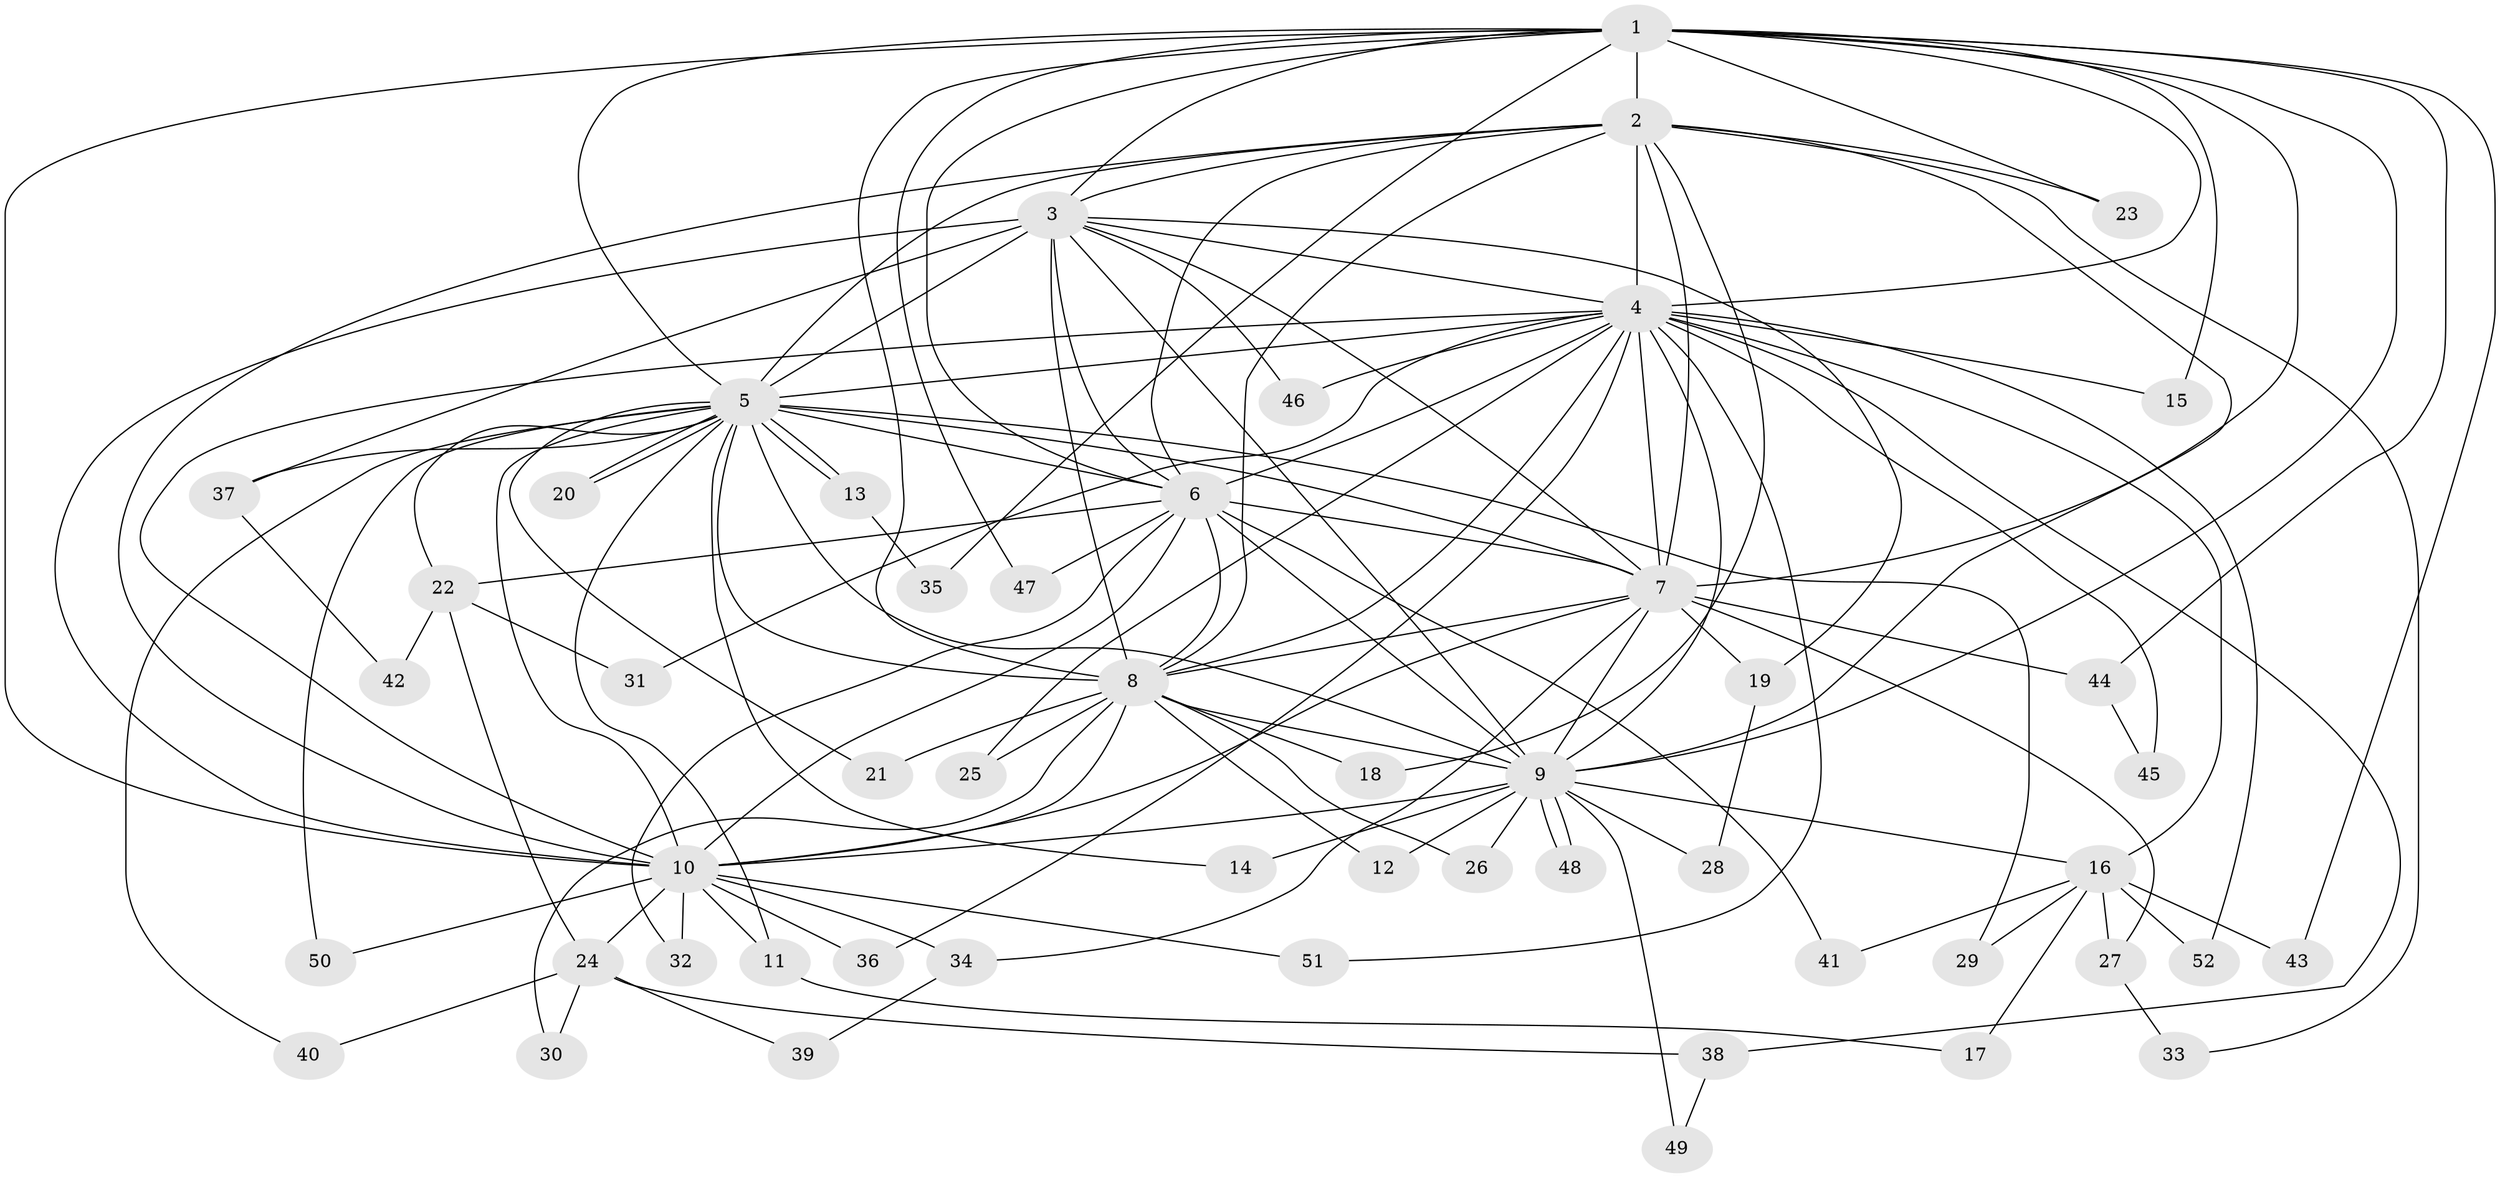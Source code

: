 // Generated by graph-tools (version 1.1) at 2025/11/02/27/25 16:11:05]
// undirected, 52 vertices, 129 edges
graph export_dot {
graph [start="1"]
  node [color=gray90,style=filled];
  1;
  2;
  3;
  4;
  5;
  6;
  7;
  8;
  9;
  10;
  11;
  12;
  13;
  14;
  15;
  16;
  17;
  18;
  19;
  20;
  21;
  22;
  23;
  24;
  25;
  26;
  27;
  28;
  29;
  30;
  31;
  32;
  33;
  34;
  35;
  36;
  37;
  38;
  39;
  40;
  41;
  42;
  43;
  44;
  45;
  46;
  47;
  48;
  49;
  50;
  51;
  52;
  1 -- 2;
  1 -- 3;
  1 -- 4;
  1 -- 5;
  1 -- 6;
  1 -- 7;
  1 -- 8;
  1 -- 9;
  1 -- 10;
  1 -- 15;
  1 -- 23;
  1 -- 35;
  1 -- 43;
  1 -- 44;
  1 -- 47;
  2 -- 3;
  2 -- 4;
  2 -- 5;
  2 -- 6;
  2 -- 7;
  2 -- 8;
  2 -- 9;
  2 -- 10;
  2 -- 18;
  2 -- 23;
  2 -- 33;
  3 -- 4;
  3 -- 5;
  3 -- 6;
  3 -- 7;
  3 -- 8;
  3 -- 9;
  3 -- 10;
  3 -- 19;
  3 -- 37;
  3 -- 46;
  4 -- 5;
  4 -- 6;
  4 -- 7;
  4 -- 8;
  4 -- 9;
  4 -- 10;
  4 -- 15;
  4 -- 16;
  4 -- 25;
  4 -- 31;
  4 -- 36;
  4 -- 38;
  4 -- 45;
  4 -- 46;
  4 -- 51;
  4 -- 52;
  5 -- 6;
  5 -- 7;
  5 -- 8;
  5 -- 9;
  5 -- 10;
  5 -- 11;
  5 -- 13;
  5 -- 13;
  5 -- 14;
  5 -- 20;
  5 -- 20;
  5 -- 21;
  5 -- 22;
  5 -- 29;
  5 -- 37;
  5 -- 40;
  5 -- 50;
  6 -- 7;
  6 -- 8;
  6 -- 9;
  6 -- 10;
  6 -- 22;
  6 -- 32;
  6 -- 41;
  6 -- 47;
  7 -- 8;
  7 -- 9;
  7 -- 10;
  7 -- 19;
  7 -- 27;
  7 -- 34;
  7 -- 44;
  8 -- 9;
  8 -- 10;
  8 -- 12;
  8 -- 18;
  8 -- 21;
  8 -- 25;
  8 -- 26;
  8 -- 30;
  9 -- 10;
  9 -- 12;
  9 -- 14;
  9 -- 16;
  9 -- 26;
  9 -- 28;
  9 -- 48;
  9 -- 48;
  9 -- 49;
  10 -- 11;
  10 -- 24;
  10 -- 32;
  10 -- 34;
  10 -- 36;
  10 -- 50;
  10 -- 51;
  11 -- 17;
  13 -- 35;
  16 -- 17;
  16 -- 27;
  16 -- 29;
  16 -- 41;
  16 -- 43;
  16 -- 52;
  19 -- 28;
  22 -- 24;
  22 -- 31;
  22 -- 42;
  24 -- 30;
  24 -- 38;
  24 -- 39;
  24 -- 40;
  27 -- 33;
  34 -- 39;
  37 -- 42;
  38 -- 49;
  44 -- 45;
}
